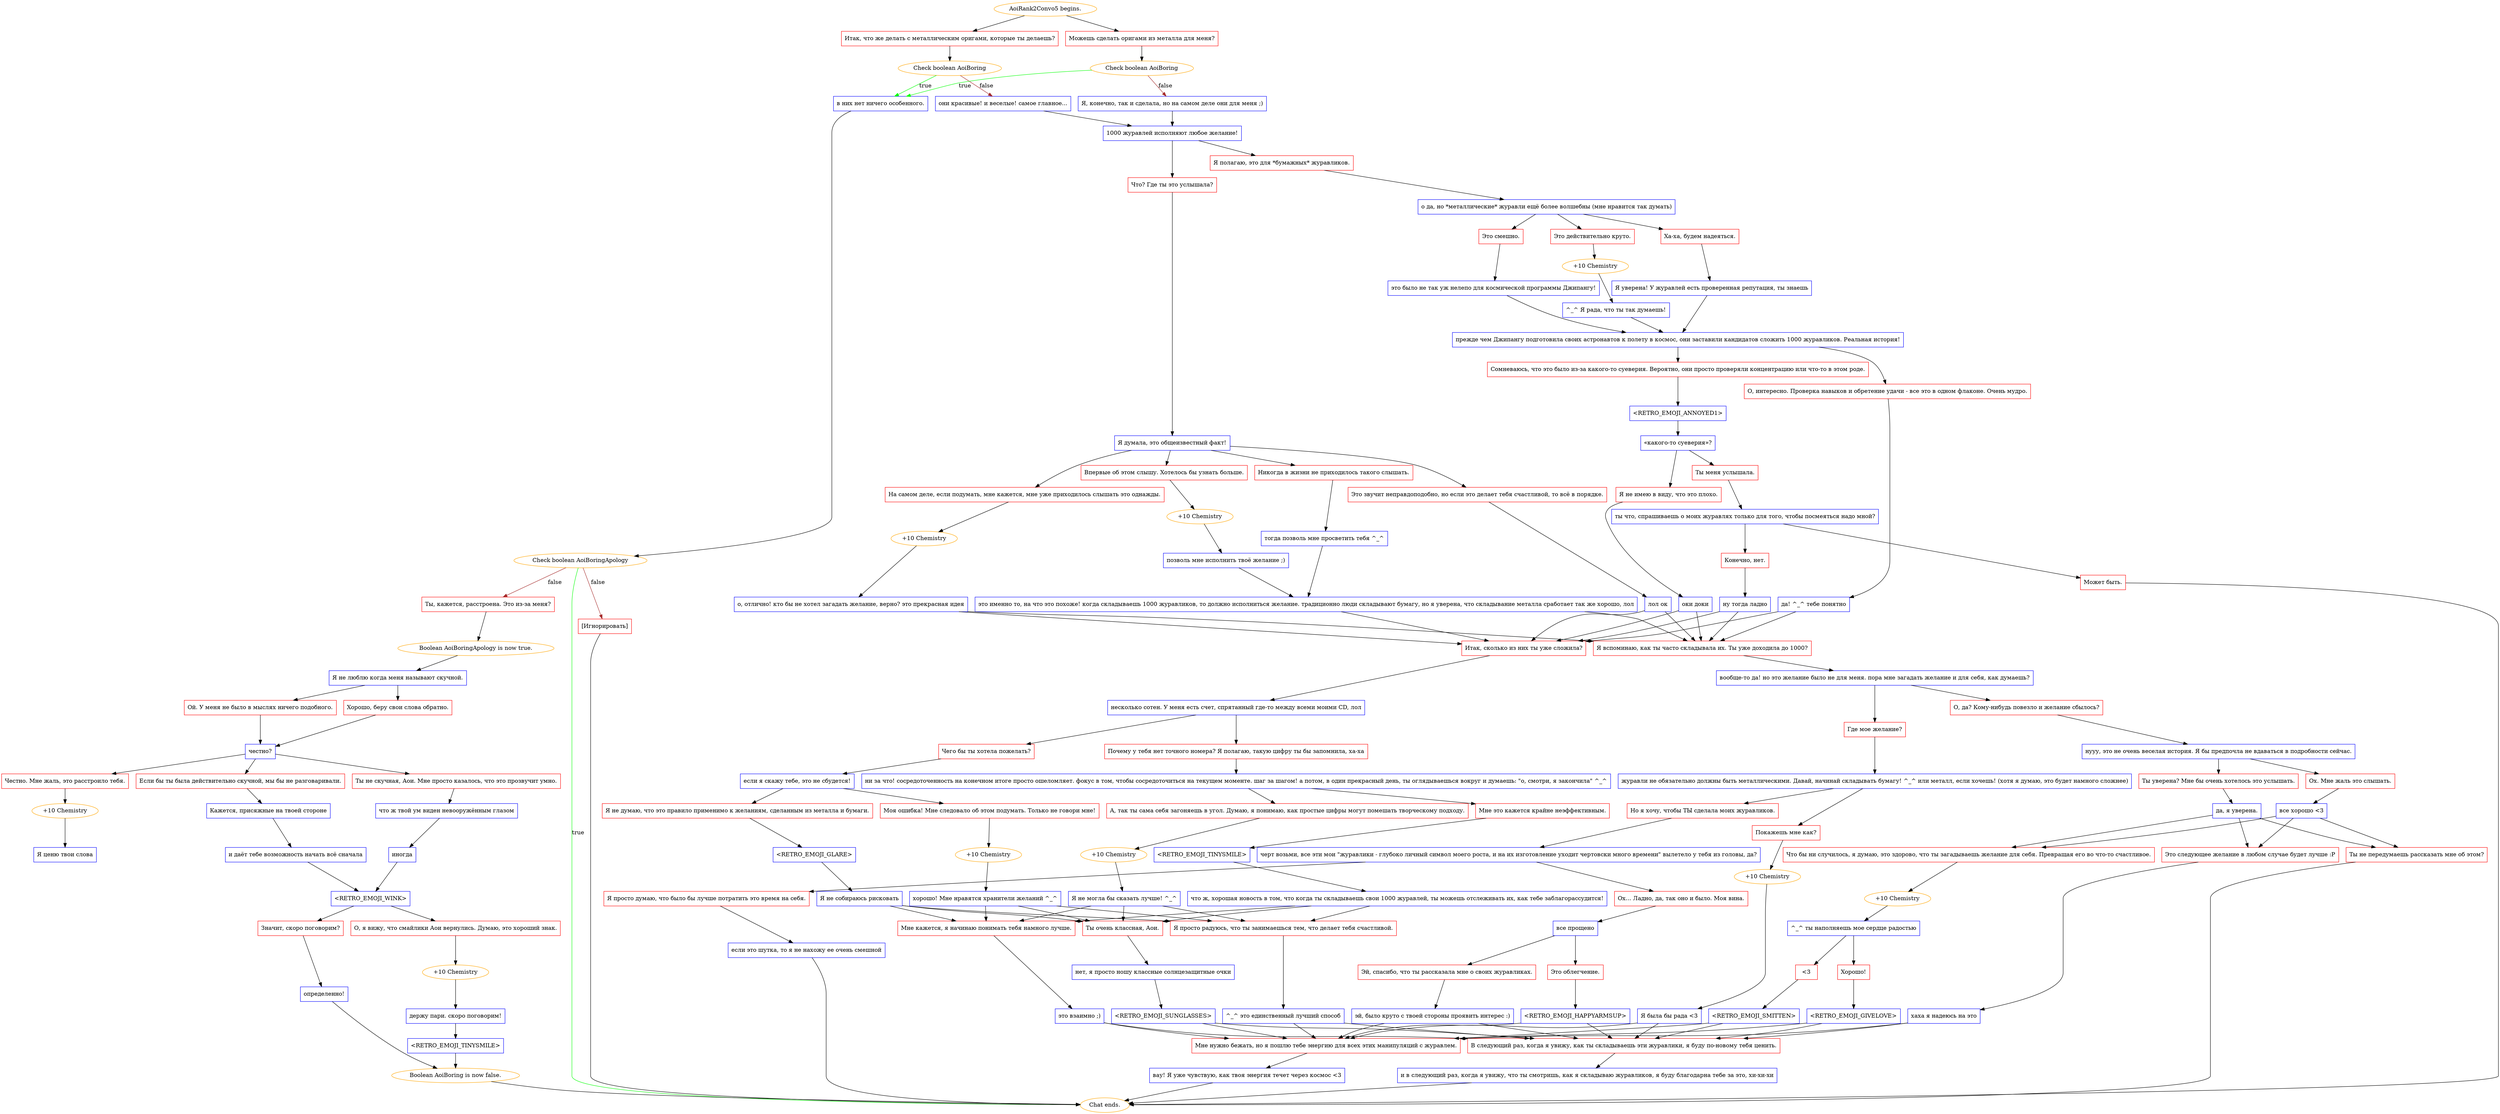digraph {
	"AoiRank2Convo5 begins." [color=orange];
		"AoiRank2Convo5 begins." -> j588127422;
		"AoiRank2Convo5 begins." -> j3494601166;
	j588127422 [label="Итак, что же делать с металлическим оригами, которые ты делаешь?",shape=box,color=red];
		j588127422 -> j2372451672;
	j3494601166 [label="Можешь сделать оригами из металла для меня?",shape=box,color=red];
		j3494601166 -> j1999737066;
	j2372451672 [label="Check boolean AoiBoring",color=orange];
		j2372451672 -> j2516849022 [label=true,color=green];
		j2372451672 -> j237871439 [label=false,color=brown];
	j1999737066 [label="Check boolean AoiBoring",color=orange];
		j1999737066 -> j2516849022 [label=true,color=green];
		j1999737066 -> j3084697510 [label=false,color=brown];
	j2516849022 [label="в них нет ничего особенного.",shape=box,color=blue];
		j2516849022 -> j1233631701;
	j237871439 [label="они красивые! и веселые! самое главное...",shape=box,color=blue];
		j237871439 -> j2173853307;
	j3084697510 [label="Я, конечно, так и сделала, но на самом деле они для меня ;)",shape=box,color=blue];
		j3084697510 -> j2173853307;
	j1233631701 [label="Check boolean AoiBoringApology",color=orange];
		j1233631701 -> "Chat ends." [label=true,color=green];
		j1233631701 -> j1858615933 [label=false,color=brown];
		j1233631701 -> j3456118237 [label=false,color=brown];
	j2173853307 [label="1000 журавлей исполняют любое желание!",shape=box,color=blue];
		j2173853307 -> j1173107270;
		j2173853307 -> j3038542932;
	"Chat ends." [color=orange];
	j1858615933 [label="Ты, кажется, расстроена. Это из-за меня?",shape=box,color=red];
		j1858615933 -> j2982237116;
	j3456118237 [label="[Игнорировать]",shape=box,color=red];
		j3456118237 -> "Chat ends.";
	j1173107270 [label="Я полагаю, это для *бумажных* журавликов.",shape=box,color=red];
		j1173107270 -> j649831581;
	j3038542932 [label="Что? Где ты это услышала?",shape=box,color=red];
		j3038542932 -> j4252855622;
	j2982237116 [label="Boolean AoiBoringApology is now true.",color=orange];
		j2982237116 -> j2560923858;
	j649831581 [label="о да, но *металлические* журавли ещё более волшебны (мне нравится так думать)",shape=box,color=blue];
		j649831581 -> j3234143434;
		j649831581 -> j1602414092;
		j649831581 -> j2302813725;
	j4252855622 [label="Я думала, это общеизвестный факт!",shape=box,color=blue];
		j4252855622 -> j910788632;
		j4252855622 -> j1856489662;
		j4252855622 -> j3523782239;
		j4252855622 -> j1327333650;
	j2560923858 [label="Я не люблю когда меня называют скучной.",shape=box,color=blue];
		j2560923858 -> j4030188536;
		j2560923858 -> j2092218980;
	j3234143434 [label="Ха-ха, будем надеяться.",shape=box,color=red];
		j3234143434 -> j2385587163;
	j1602414092 [label="Это действительно круто.",shape=box,color=red];
		j1602414092 -> j1182825567;
	j2302813725 [label="Это смешно.",shape=box,color=red];
		j2302813725 -> j3966100019;
	j910788632 [label="Никогда в жизни не приходилось такого слышать.",shape=box,color=red];
		j910788632 -> j1192903647;
	j1856489662 [label="Впервые об этом слышу. Хотелось бы узнать больше.",shape=box,color=red];
		j1856489662 -> j804557343;
	j3523782239 [label="На самом деле, если подумать, мне кажется, мне уже приходилось слышать это однажды.",shape=box,color=red];
		j3523782239 -> j3587726210;
	j1327333650 [label="Это звучит неправдоподобно, но если это делает тебя счастливой, то всё в порядке.",shape=box,color=red];
		j1327333650 -> j1232506176;
	j4030188536 [label="Ой. У меня не было в мыслях ничего подобного.",shape=box,color=red];
		j4030188536 -> j202424863;
	j2092218980 [label="Хорошо, беру свои слова обратно.",shape=box,color=red];
		j2092218980 -> j202424863;
	j2385587163 [label="Я уверена! У журавлей есть проверенная репутация, ты знаешь",shape=box,color=blue];
		j2385587163 -> j3275908572;
	j1182825567 [label="+10 Chemistry",color=orange];
		j1182825567 -> j2767125171;
	j3966100019 [label="это было не так уж нелепо для космической программы Джипангу!",shape=box,color=blue];
		j3966100019 -> j3275908572;
	j1192903647 [label="тогда позволь мне просветить тебя ^_^",shape=box,color=blue];
		j1192903647 -> j1140766495;
	j804557343 [label="+10 Chemistry",color=orange];
		j804557343 -> j3781027208;
	j3587726210 [label="+10 Chemistry",color=orange];
		j3587726210 -> j293993292;
	j1232506176 [label="лол ок",shape=box,color=blue];
		j1232506176 -> j608342581;
		j1232506176 -> j4175827958;
	j202424863 [label="честно?",shape=box,color=blue];
		j202424863 -> j2814785230;
		j202424863 -> j917434326;
		j202424863 -> j2733667031;
	j3275908572 [label="прежде чем Джипангу подготовила своих астронавтов к полету в космос, они заставили кандидатов сложить 1000 журавликов. Реальная история!",shape=box,color=blue];
		j3275908572 -> j972891911;
		j3275908572 -> j1095772177;
	j2767125171 [label="^_^ Я рада, что ты так думаешь!",shape=box,color=blue];
		j2767125171 -> j3275908572;
	j1140766495 [label="это именно то, на что это похоже! когда складываешь 1000 журавликов, то должно исполниться желание. традиционно люди складывают бумагу, но я уверена, что складывание металла сработает так же хорошо, лол",shape=box,color=blue];
		j1140766495 -> j608342581;
		j1140766495 -> j4175827958;
	j3781027208 [label="позволь мне исполнить твоё желание ;)",shape=box,color=blue];
		j3781027208 -> j1140766495;
	j293993292 [label="о, отлично! кто бы не хотел загадать желание, верно? это прекрасная идея",shape=box,color=blue];
		j293993292 -> j608342581;
		j293993292 -> j4175827958;
	j608342581 [label="Итак, сколько из них ты уже сложила?",shape=box,color=red];
		j608342581 -> j405132014;
	j4175827958 [label="Я вспоминаю, как ты часто складывала их. Ты уже доходила до 1000?",shape=box,color=red];
		j4175827958 -> j224278236;
	j2814785230 [label="Честно. Мне жаль, это расстроило тебя.",shape=box,color=red];
		j2814785230 -> j3530334226;
	j917434326 [label="Ты не скучная, Аои. Мне просто казалось, что это прозвучит умно.",shape=box,color=red];
		j917434326 -> j1882365293;
	j2733667031 [label="Если бы ты была действительно скучной, мы бы не разговаривали.",shape=box,color=red];
		j2733667031 -> j3278422118;
	j972891911 [label="Сомневаюсь, что это было из-за какого-то суеверия. Вероятно, они просто проверяли концентрацию или что-то в этом роде.",shape=box,color=red];
		j972891911 -> j1126015411;
	j1095772177 [label="О, интересно. Проверка навыков и обретение удачи - все это в одном флаконе. Очень мудро.",shape=box,color=red];
		j1095772177 -> j2102938905;
	j405132014 [label="несколько сотен. У меня есть счет, спрятанный где-то между всеми моими CD, лол",shape=box,color=blue];
		j405132014 -> j1131387665;
		j405132014 -> j3888078010;
	j224278236 [label="вообще-то да! но это желание было не для меня. пора мне загадать желание и для себя, как думаешь?",shape=box,color=blue];
		j224278236 -> j1735157335;
		j224278236 -> j2533507726;
	j3530334226 [label="+10 Chemistry",color=orange];
		j3530334226 -> j874953878;
	j1882365293 [label="что ж твой ум виден невооружённым глазом",shape=box,color=blue];
		j1882365293 -> j462593026;
	j3278422118 [label="Кажется, присяжные на твоей стороне",shape=box,color=blue];
		j3278422118 -> j497458608;
	j1126015411 [label="<RETRO_EMOJI_ANNOYED1>",shape=box,color=blue];
		j1126015411 -> j2093856815;
	j2102938905 [label="да! ^_^ тебе понятно",shape=box,color=blue];
		j2102938905 -> j608342581;
		j2102938905 -> j4175827958;
	j1131387665 [label="Почему у тебя нет точного номера? Я полагаю, такую цифру ты бы запомнила, ха-ха",shape=box,color=red];
		j1131387665 -> j3851858231;
	j3888078010 [label="Чего бы ты хотела пожелать?",shape=box,color=red];
		j3888078010 -> j2899726007;
	j1735157335 [label="О, да? Кому-нибудь повезло и желание сбылось?",shape=box,color=red];
		j1735157335 -> j2859782240;
	j2533507726 [label="Где мое желание?",shape=box,color=red];
		j2533507726 -> j963344627;
	j874953878 [label="Я ценю твои слова",shape=box,color=blue];
	j462593026 [label="иногда",shape=box,color=blue];
		j462593026 -> j2452464820;
	j497458608 [label="и даёт тебе возможность начать всё сначала",shape=box,color=blue];
		j497458608 -> j2452464820;
	j2093856815 [label="«какого-то суеверия»?",shape=box,color=blue];
		j2093856815 -> j1176027403;
		j2093856815 -> j1673354435;
	j3851858231 [label="ни за что! сосредоточенность на конечном итоге просто ошеломляет. фокус в том, чтобы сосредоточиться на текущем моменте. шаг за шагом! а потом, в один прекрасный день, ты оглядываешься вокруг и думаешь: \"о, смотри, я закончила\" ^_^",shape=box,color=blue];
		j3851858231 -> j2542292985;
		j3851858231 -> j1829555115;
	j2899726007 [label="если я скажу тебе, это не сбудется!",shape=box,color=blue];
		j2899726007 -> j579263282;
		j2899726007 -> j707975133;
	j2859782240 [label="нууу, это не очень веселая история. Я бы предпочла не вдаваться в подробности сейчас.",shape=box,color=blue];
		j2859782240 -> j474311228;
		j2859782240 -> j1755885282;
	j963344627 [label="журавли не обязательно должны быть металлическими. Давай, начинай складывать бумагу! ^_^ или металл, если хочешь! (хотя я думаю, это будет намного сложнее)",shape=box,color=blue];
		j963344627 -> j3794963216;
		j963344627 -> j2797541538;
	j2452464820 [label="<RETRO_EMOJI_WINK>",shape=box,color=blue];
		j2452464820 -> j1175380497;
		j2452464820 -> j632746921;
	j1176027403 [label="Ты меня услышала.",shape=box,color=red];
		j1176027403 -> j432925752;
	j1673354435 [label="Я не имею в виду, что это плохо.",shape=box,color=red];
		j1673354435 -> j16622665;
	j2542292985 [label="А, так ты сама себя загоняешь в угол. Думаю, я понимаю, как простые цифры могут помешать творческому подходу.",shape=box,color=red];
		j2542292985 -> j1025490886;
	j1829555115 [label="Мне это кажется крайне неэффективным.",shape=box,color=red];
		j1829555115 -> j2823967080;
	j579263282 [label="Моя ошибка! Мне следовало об этом подумать. Только не говори мне!",shape=box,color=red];
		j579263282 -> j2618916341;
	j707975133 [label="Я не думаю, что это правило применимо к желаниям, сделанным из металла и бумаги.",shape=box,color=red];
		j707975133 -> j2333895048;
	j474311228 [label="Ох. Мне жаль это слышать.",shape=box,color=red];
		j474311228 -> j2600665972;
	j1755885282 [label="Ты уверена? Мне бы очень хотелось это услышать.",shape=box,color=red];
		j1755885282 -> j1090095930;
	j3794963216 [label="Покажешь мне как?",shape=box,color=red];
		j3794963216 -> j1273536347;
	j2797541538 [label="Но я хочу, чтобы ТЫ сделала моих журавликов.",shape=box,color=red];
		j2797541538 -> j2706340947;
	j1175380497 [label="Значит, скоро поговорим?",shape=box,color=red];
		j1175380497 -> j2467919218;
	j632746921 [label="О, я вижу, что смайлики Аои вернулись. Думаю, это хороший знак.",shape=box,color=red];
		j632746921 -> j2479528294;
	j432925752 [label="ты что, спрашиваешь о моих журавлях только для того, чтобы посмеяться надо мной?",shape=box,color=blue];
		j432925752 -> j3601090982;
		j432925752 -> j382018462;
	j16622665 [label="оки доки",shape=box,color=blue];
		j16622665 -> j608342581;
		j16622665 -> j4175827958;
	j1025490886 [label="+10 Chemistry",color=orange];
		j1025490886 -> j1096151382;
	j2823967080 [label="<RETRO_EMOJI_TINYSMILE>",shape=box,color=blue];
		j2823967080 -> j707027948;
	j2618916341 [label="+10 Chemistry",color=orange];
		j2618916341 -> j1579064400;
	j2333895048 [label="<RETRO_EMOJI_GLARE>",shape=box,color=blue];
		j2333895048 -> j3631891262;
	j2600665972 [label="все хорошо <3",shape=box,color=blue];
		j2600665972 -> j534105009;
		j2600665972 -> j3847720409;
		j2600665972 -> j203636157;
	j1090095930 [label="да, я уверена.",shape=box,color=blue];
		j1090095930 -> j534105009;
		j1090095930 -> j3847720409;
		j1090095930 -> j203636157;
	j1273536347 [label="+10 Chemistry",color=orange];
		j1273536347 -> j2295697593;
	j2706340947 [label="черт возьми, все эти мои \"журавлики - глубоко личный символ моего роста, и на их изготовление уходит чертовски много времени\" вылетело у тебя из головы, да?",shape=box,color=blue];
		j2706340947 -> j3983263678;
		j2706340947 -> j1626161323;
	j2467919218 [label="определенно!",shape=box,color=blue];
		j2467919218 -> j2581611291;
	j2479528294 [label="+10 Chemistry",color=orange];
		j2479528294 -> j1812370669;
	j3601090982 [label="Может быть.",shape=box,color=red];
		j3601090982 -> "Chat ends.";
	j382018462 [label="Конечно, нет.",shape=box,color=red];
		j382018462 -> j145504006;
	j1096151382 [label="Я не могла бы сказать лучше! ^_^",shape=box,color=blue];
		j1096151382 -> j1732291927;
		j1096151382 -> j3481399001;
		j1096151382 -> j2308205456;
	j707027948 [label="что ж, хорошая новость в том, что когда ты складываешь свои 1000 журавлей, ты можешь отслеживать их, как тебе заблагорассудится!",shape=box,color=blue];
		j707027948 -> j1732291927;
		j707027948 -> j3481399001;
		j707027948 -> j2308205456;
	j1579064400 [label="хорошо! Мне нравятся хранители желаний ^_^",shape=box,color=blue];
		j1579064400 -> j1732291927;
		j1579064400 -> j3481399001;
		j1579064400 -> j2308205456;
	j3631891262 [label="Я не собираюсь рисковать",shape=box,color=blue];
		j3631891262 -> j1732291927;
		j3631891262 -> j3481399001;
		j3631891262 -> j2308205456;
	j534105009 [label="Это следующее желание в любом случае будет лучше :P",shape=box,color=red];
		j534105009 -> j1782487157;
	j3847720409 [label="Что бы ни случилось, я думаю, это здорово, что ты загадываешь желание для себя. Превращая его во что-то счастливое.",shape=box,color=red];
		j3847720409 -> j1095284146;
	j203636157 [label="Ты не передумаешь рассказать мне об этом?",shape=box,color=red];
		j203636157 -> "Chat ends.";
	j2295697593 [label="Я была бы рада <3",shape=box,color=blue];
		j2295697593 -> j1334152737;
		j2295697593 -> j1607198172;
	j3983263678 [label="Я просто думаю, что было бы лучше потратить это время на себя.",shape=box,color=red];
		j3983263678 -> j3510111419;
	j1626161323 [label="Ох... Ладно, да, так оно и было. Моя вина.",shape=box,color=red];
		j1626161323 -> j4095450533;
	j2581611291 [label="Boolean AoiBoring is now false.",color=orange];
		j2581611291 -> "Chat ends.";
	j1812370669 [label="держу пари. скоро поговорим!",shape=box,color=blue];
		j1812370669 -> j153386734;
	j145504006 [label="ну тогда ладно",shape=box,color=blue];
		j145504006 -> j608342581;
		j145504006 -> j4175827958;
	j1732291927 [label="Мне кажется, я начинаю понимать тебя намного лучше.",shape=box,color=red];
		j1732291927 -> j1836311062;
	j3481399001 [label="Ты очень классная, Аои.",shape=box,color=red];
		j3481399001 -> j3165603030;
	j2308205456 [label="Я просто радуюсь, что ты занимаешься тем, что делает тебя счастливой.",shape=box,color=red];
		j2308205456 -> j151157936;
	j1782487157 [label="хаха я надеюсь на это",shape=box,color=blue];
		j1782487157 -> j1334152737;
		j1782487157 -> j1607198172;
	j1095284146 [label="+10 Chemistry",color=orange];
		j1095284146 -> j3393617814;
	j1334152737 [label="В следующий раз, когда я увижу, как ты складываешь эти журавлики, я буду по-новому тебя ценить.",shape=box,color=red];
		j1334152737 -> j3773226917;
	j1607198172 [label="Мне нужно бежать, но я пошлю тебе энергию для всех этих манипуляций с журавлем.",shape=box,color=red];
		j1607198172 -> j2835387545;
	j3510111419 [label="если это шутка, то я не нахожу ее очень смешной",shape=box,color=blue];
		j3510111419 -> "Chat ends.";
	j4095450533 [label="все прощено",shape=box,color=blue];
		j4095450533 -> j2198155933;
		j4095450533 -> j1419824335;
	j153386734 [label="<RETRO_EMOJI_TINYSMILE>",shape=box,color=blue];
		j153386734 -> j2581611291;
	j1836311062 [label="это взаимно ;)",shape=box,color=blue];
		j1836311062 -> j1334152737;
		j1836311062 -> j1607198172;
	j3165603030 [label="нет, я просто ношу классные солнцезащитные очки",shape=box,color=blue];
		j3165603030 -> j184961436;
	j151157936 [label="^_^ это единственный лучший способ",shape=box,color=blue];
		j151157936 -> j1334152737;
		j151157936 -> j1607198172;
	j3393617814 [label="^_^ ты наполняешь мое сердце радостью",shape=box,color=blue];
		j3393617814 -> j3116735727;
		j3393617814 -> j2199581515;
	j3773226917 [label="и в следующий раз, когда я увижу, что ты смотришь, как я складываю журавликов, я буду благодарна тебе за это, хи-хи-хи",shape=box,color=blue];
		j3773226917 -> "Chat ends.";
	j2835387545 [label="вау! Я уже чувствую, как твоя энергия течет через космос <3",shape=box,color=blue];
		j2835387545 -> "Chat ends.";
	j2198155933 [label="Эй, спасибо, что ты рассказала мне о своих журавликах.",shape=box,color=red];
		j2198155933 -> j1786973251;
	j1419824335 [label="Это облегчение.",shape=box,color=red];
		j1419824335 -> j2333387811;
	j184961436 [label="<RETRO_EMOJI_SUNGLASSES>",shape=box,color=blue];
		j184961436 -> j1334152737;
		j184961436 -> j1607198172;
	j3116735727 [label="Хорошо!",shape=box,color=red];
		j3116735727 -> j1818811614;
	j2199581515 [label="<3",shape=box,color=red];
		j2199581515 -> j2264621764;
	j1786973251 [label="эй, было круто с твоей стороны проявить интерес :)",shape=box,color=blue];
		j1786973251 -> j1334152737;
		j1786973251 -> j1607198172;
	j2333387811 [label="<RETRO_EMOJI_HAPPYARMSUP>",shape=box,color=blue];
		j2333387811 -> j1334152737;
		j2333387811 -> j1607198172;
	j1818811614 [label="<RETRO_EMOJI_GIVELOVE>",shape=box,color=blue];
		j1818811614 -> j1334152737;
		j1818811614 -> j1607198172;
	j2264621764 [label="<RETRO_EMOJI_SMITTEN>",shape=box,color=blue];
		j2264621764 -> j1334152737;
		j2264621764 -> j1607198172;
}